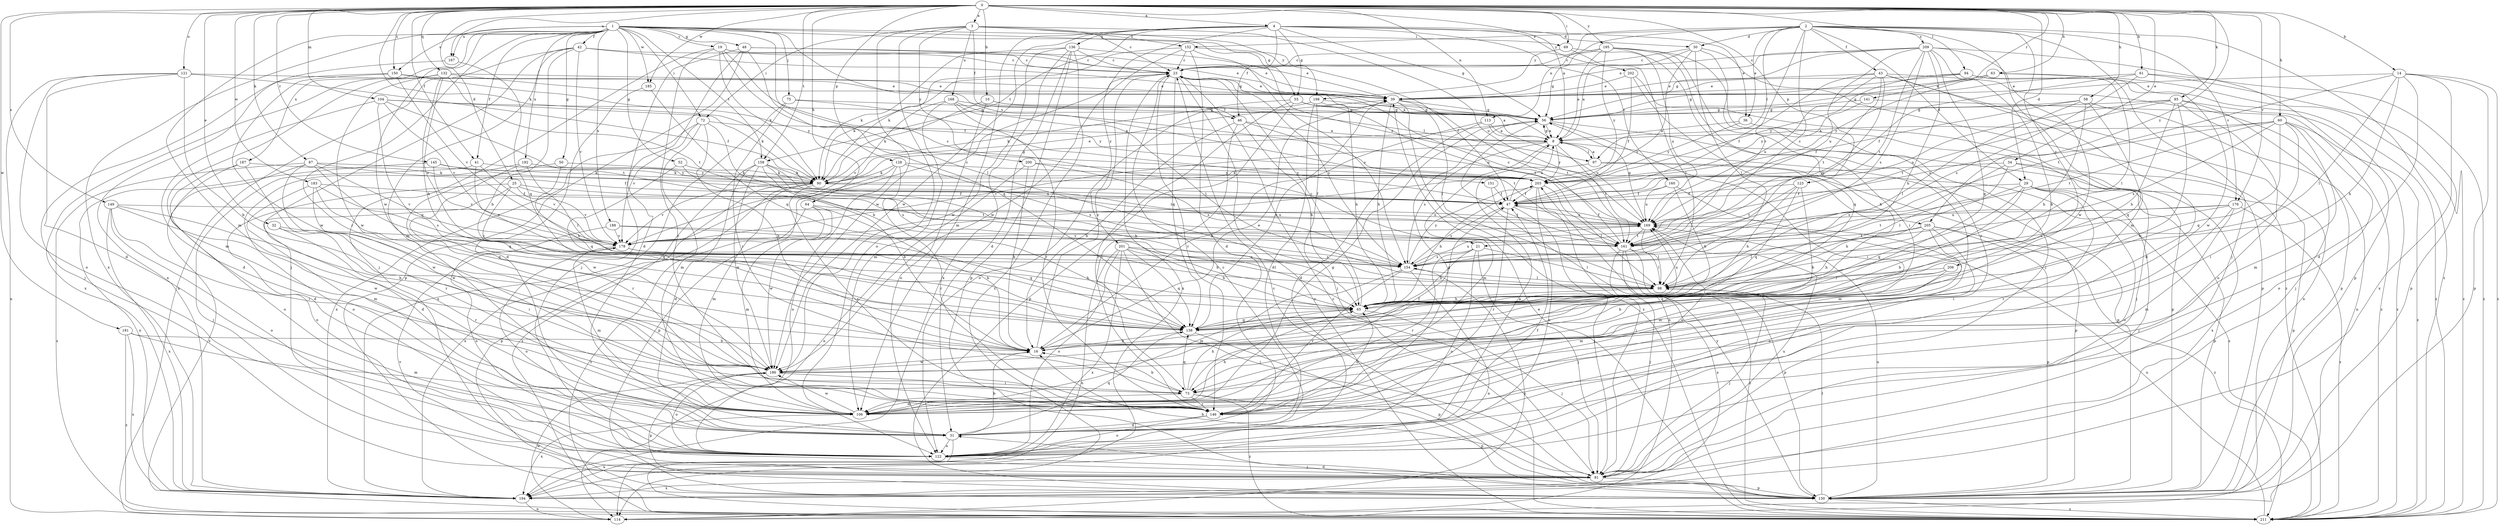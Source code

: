 strict digraph  {
0;
1;
2;
3;
4;
8;
10;
14;
16;
19;
21;
23;
25;
29;
30;
31;
32;
34;
36;
39;
41;
42;
43;
46;
47;
48;
50;
52;
55;
56;
58;
60;
61;
63;
64;
65;
69;
72;
73;
75;
81;
85;
87;
90;
94;
97;
98;
104;
106;
113;
114;
121;
122;
123;
128;
130;
132;
136;
138;
141;
145;
146;
149;
150;
151;
152;
154;
158;
160;
161;
167;
168;
169;
176;
178;
181;
183;
185;
186;
187;
188;
192;
194;
195;
198;
200;
201;
202;
203;
205;
206;
209;
211;
0 -> 3  [label=a];
0 -> 4  [label=a];
0 -> 8  [label=a];
0 -> 10  [label=b];
0 -> 14  [label=b];
0 -> 25  [label=d];
0 -> 29  [label=d];
0 -> 32  [label=e];
0 -> 34  [label=e];
0 -> 41  [label=f];
0 -> 58  [label=h];
0 -> 60  [label=h];
0 -> 61  [label=h];
0 -> 63  [label=h];
0 -> 64  [label=h];
0 -> 69  [label=i];
0 -> 85  [label=k];
0 -> 87  [label=k];
0 -> 90  [label=k];
0 -> 94  [label=l];
0 -> 104  [label=m];
0 -> 113  [label=n];
0 -> 121  [label=o];
0 -> 123  [label=p];
0 -> 128  [label=p];
0 -> 132  [label=q];
0 -> 141  [label=r];
0 -> 145  [label=r];
0 -> 149  [label=s];
0 -> 150  [label=s];
0 -> 158  [label=t];
0 -> 167  [label=u];
0 -> 176  [label=v];
0 -> 181  [label=w];
0 -> 183  [label=w];
0 -> 185  [label=w];
0 -> 195  [label=y];
0 -> 205  [label=z];
1 -> 19  [label=c];
1 -> 21  [label=c];
1 -> 41  [label=f];
1 -> 42  [label=f];
1 -> 48  [label=g];
1 -> 50  [label=g];
1 -> 52  [label=g];
1 -> 55  [label=g];
1 -> 69  [label=i];
1 -> 72  [label=i];
1 -> 75  [label=j];
1 -> 106  [label=m];
1 -> 146  [label=r];
1 -> 150  [label=s];
1 -> 151  [label=s];
1 -> 158  [label=t];
1 -> 167  [label=u];
1 -> 185  [label=w];
1 -> 186  [label=w];
1 -> 187  [label=x];
1 -> 188  [label=x];
1 -> 192  [label=x];
1 -> 194  [label=x];
1 -> 205  [label=z];
2 -> 21  [label=c];
2 -> 29  [label=d];
2 -> 30  [label=d];
2 -> 36  [label=e];
2 -> 43  [label=f];
2 -> 81  [label=j];
2 -> 97  [label=l];
2 -> 106  [label=m];
2 -> 113  [label=n];
2 -> 152  [label=s];
2 -> 176  [label=v];
2 -> 178  [label=v];
2 -> 198  [label=y];
2 -> 206  [label=z];
2 -> 209  [label=z];
2 -> 211  [label=z];
3 -> 23  [label=c];
3 -> 46  [label=f];
3 -> 72  [label=i];
3 -> 122  [label=o];
3 -> 152  [label=s];
3 -> 168  [label=u];
3 -> 169  [label=u];
3 -> 186  [label=w];
3 -> 198  [label=y];
3 -> 200  [label=y];
4 -> 30  [label=d];
4 -> 36  [label=e];
4 -> 46  [label=f];
4 -> 55  [label=g];
4 -> 56  [label=g];
4 -> 106  [label=m];
4 -> 136  [label=q];
4 -> 158  [label=t];
4 -> 160  [label=t];
4 -> 186  [label=w];
4 -> 201  [label=y];
4 -> 202  [label=y];
8 -> 56  [label=g];
8 -> 97  [label=l];
8 -> 106  [label=m];
8 -> 130  [label=p];
8 -> 154  [label=s];
8 -> 161  [label=t];
8 -> 178  [label=v];
8 -> 203  [label=y];
10 -> 46  [label=f];
10 -> 90  [label=k];
10 -> 97  [label=l];
10 -> 122  [label=o];
14 -> 31  [label=d];
14 -> 39  [label=e];
14 -> 65  [label=h];
14 -> 98  [label=l];
14 -> 130  [label=p];
14 -> 161  [label=t];
14 -> 194  [label=x];
14 -> 211  [label=z];
16 -> 23  [label=c];
16 -> 39  [label=e];
16 -> 186  [label=w];
19 -> 23  [label=c];
19 -> 39  [label=e];
19 -> 47  [label=f];
19 -> 81  [label=j];
19 -> 90  [label=k];
19 -> 98  [label=l];
19 -> 146  [label=r];
21 -> 65  [label=h];
21 -> 81  [label=j];
21 -> 98  [label=l];
21 -> 122  [label=o];
21 -> 146  [label=r];
21 -> 154  [label=s];
23 -> 39  [label=e];
23 -> 90  [label=k];
23 -> 138  [label=q];
23 -> 146  [label=r];
23 -> 154  [label=s];
23 -> 194  [label=x];
23 -> 211  [label=z];
25 -> 31  [label=d];
25 -> 47  [label=f];
25 -> 122  [label=o];
25 -> 138  [label=q];
25 -> 161  [label=t];
25 -> 178  [label=v];
29 -> 16  [label=b];
29 -> 47  [label=f];
29 -> 65  [label=h];
29 -> 81  [label=j];
29 -> 122  [label=o];
29 -> 130  [label=p];
29 -> 138  [label=q];
29 -> 146  [label=r];
30 -> 8  [label=a];
30 -> 23  [label=c];
30 -> 98  [label=l];
30 -> 146  [label=r];
30 -> 178  [label=v];
30 -> 211  [label=z];
31 -> 16  [label=b];
31 -> 122  [label=o];
31 -> 138  [label=q];
31 -> 194  [label=x];
32 -> 73  [label=i];
32 -> 146  [label=r];
32 -> 178  [label=v];
34 -> 98  [label=l];
34 -> 130  [label=p];
34 -> 154  [label=s];
34 -> 194  [label=x];
34 -> 203  [label=y];
36 -> 8  [label=a];
36 -> 81  [label=j];
36 -> 203  [label=y];
39 -> 56  [label=g];
39 -> 65  [label=h];
39 -> 98  [label=l];
39 -> 161  [label=t];
39 -> 211  [label=z];
41 -> 81  [label=j];
41 -> 154  [label=s];
41 -> 178  [label=v];
41 -> 203  [label=y];
42 -> 16  [label=b];
42 -> 23  [label=c];
42 -> 56  [label=g];
42 -> 81  [label=j];
42 -> 106  [label=m];
42 -> 114  [label=n];
42 -> 178  [label=v];
43 -> 31  [label=d];
43 -> 39  [label=e];
43 -> 47  [label=f];
43 -> 114  [label=n];
43 -> 130  [label=p];
43 -> 154  [label=s];
43 -> 161  [label=t];
43 -> 169  [label=u];
46 -> 8  [label=a];
46 -> 16  [label=b];
46 -> 65  [label=h];
46 -> 73  [label=i];
46 -> 161  [label=t];
47 -> 8  [label=a];
47 -> 81  [label=j];
47 -> 146  [label=r];
47 -> 154  [label=s];
47 -> 169  [label=u];
48 -> 23  [label=c];
48 -> 31  [label=d];
48 -> 39  [label=e];
48 -> 81  [label=j];
48 -> 130  [label=p];
48 -> 138  [label=q];
50 -> 65  [label=h];
50 -> 90  [label=k];
50 -> 146  [label=r];
52 -> 90  [label=k];
52 -> 138  [label=q];
52 -> 154  [label=s];
55 -> 8  [label=a];
55 -> 56  [label=g];
55 -> 122  [label=o];
55 -> 130  [label=p];
55 -> 146  [label=r];
55 -> 161  [label=t];
56 -> 8  [label=a];
56 -> 73  [label=i];
56 -> 114  [label=n];
56 -> 130  [label=p];
58 -> 47  [label=f];
58 -> 56  [label=g];
58 -> 65  [label=h];
58 -> 98  [label=l];
58 -> 114  [label=n];
58 -> 138  [label=q];
60 -> 8  [label=a];
60 -> 73  [label=i];
60 -> 106  [label=m];
60 -> 122  [label=o];
60 -> 138  [label=q];
60 -> 154  [label=s];
60 -> 161  [label=t];
60 -> 169  [label=u];
60 -> 211  [label=z];
61 -> 39  [label=e];
61 -> 47  [label=f];
61 -> 130  [label=p];
61 -> 154  [label=s];
61 -> 211  [label=z];
63 -> 39  [label=e];
63 -> 56  [label=g];
63 -> 98  [label=l];
63 -> 203  [label=y];
63 -> 211  [label=z];
64 -> 16  [label=b];
64 -> 106  [label=m];
64 -> 169  [label=u];
64 -> 186  [label=w];
64 -> 211  [label=z];
65 -> 23  [label=c];
65 -> 81  [label=j];
65 -> 138  [label=q];
65 -> 169  [label=u];
69 -> 23  [label=c];
69 -> 73  [label=i];
69 -> 98  [label=l];
72 -> 8  [label=a];
72 -> 16  [label=b];
72 -> 65  [label=h];
72 -> 106  [label=m];
72 -> 178  [label=v];
72 -> 194  [label=x];
73 -> 16  [label=b];
73 -> 47  [label=f];
73 -> 65  [label=h];
73 -> 106  [label=m];
73 -> 130  [label=p];
73 -> 138  [label=q];
73 -> 146  [label=r];
73 -> 211  [label=z];
75 -> 56  [label=g];
75 -> 73  [label=i];
75 -> 194  [label=x];
75 -> 203  [label=y];
81 -> 16  [label=b];
81 -> 130  [label=p];
81 -> 169  [label=u];
81 -> 178  [label=v];
81 -> 194  [label=x];
85 -> 56  [label=g];
85 -> 65  [label=h];
85 -> 81  [label=j];
85 -> 122  [label=o];
85 -> 161  [label=t];
85 -> 169  [label=u];
85 -> 186  [label=w];
85 -> 211  [label=z];
87 -> 31  [label=d];
87 -> 47  [label=f];
87 -> 90  [label=k];
87 -> 138  [label=q];
87 -> 178  [label=v];
87 -> 186  [label=w];
87 -> 211  [label=z];
90 -> 39  [label=e];
90 -> 47  [label=f];
90 -> 56  [label=g];
90 -> 106  [label=m];
90 -> 130  [label=p];
90 -> 146  [label=r];
90 -> 178  [label=v];
90 -> 194  [label=x];
94 -> 39  [label=e];
94 -> 56  [label=g];
94 -> 186  [label=w];
94 -> 203  [label=y];
94 -> 211  [label=z];
97 -> 8  [label=a];
97 -> 90  [label=k];
97 -> 130  [label=p];
97 -> 211  [label=z];
98 -> 65  [label=h];
98 -> 81  [label=j];
104 -> 31  [label=d];
104 -> 56  [label=g];
104 -> 90  [label=k];
104 -> 138  [label=q];
104 -> 161  [label=t];
104 -> 178  [label=v];
106 -> 56  [label=g];
106 -> 65  [label=h];
106 -> 186  [label=w];
106 -> 194  [label=x];
113 -> 8  [label=a];
113 -> 16  [label=b];
113 -> 31  [label=d];
113 -> 169  [label=u];
114 -> 154  [label=s];
114 -> 186  [label=w];
121 -> 16  [label=b];
121 -> 31  [label=d];
121 -> 39  [label=e];
121 -> 47  [label=f];
121 -> 114  [label=n];
121 -> 122  [label=o];
122 -> 8  [label=a];
122 -> 23  [label=c];
122 -> 47  [label=f];
122 -> 81  [label=j];
123 -> 16  [label=b];
123 -> 47  [label=f];
123 -> 65  [label=h];
123 -> 138  [label=q];
123 -> 161  [label=t];
128 -> 90  [label=k];
128 -> 122  [label=o];
128 -> 130  [label=p];
128 -> 146  [label=r];
128 -> 154  [label=s];
128 -> 203  [label=y];
130 -> 23  [label=c];
130 -> 31  [label=d];
130 -> 98  [label=l];
130 -> 169  [label=u];
130 -> 203  [label=y];
130 -> 211  [label=z];
132 -> 8  [label=a];
132 -> 39  [label=e];
132 -> 65  [label=h];
132 -> 106  [label=m];
132 -> 154  [label=s];
132 -> 161  [label=t];
132 -> 186  [label=w];
132 -> 194  [label=x];
136 -> 23  [label=c];
136 -> 31  [label=d];
136 -> 39  [label=e];
136 -> 90  [label=k];
136 -> 130  [label=p];
136 -> 186  [label=w];
136 -> 194  [label=x];
136 -> 211  [label=z];
138 -> 16  [label=b];
138 -> 39  [label=e];
138 -> 130  [label=p];
141 -> 56  [label=g];
141 -> 203  [label=y];
141 -> 211  [label=z];
145 -> 90  [label=k];
145 -> 169  [label=u];
145 -> 178  [label=v];
145 -> 194  [label=x];
146 -> 31  [label=d];
146 -> 56  [label=g];
146 -> 65  [label=h];
146 -> 122  [label=o];
146 -> 169  [label=u];
149 -> 16  [label=b];
149 -> 73  [label=i];
149 -> 122  [label=o];
149 -> 169  [label=u];
149 -> 186  [label=w];
149 -> 194  [label=x];
150 -> 39  [label=e];
150 -> 81  [label=j];
150 -> 178  [label=v];
150 -> 186  [label=w];
150 -> 203  [label=y];
151 -> 47  [label=f];
151 -> 161  [label=t];
152 -> 23  [label=c];
152 -> 31  [label=d];
152 -> 47  [label=f];
152 -> 90  [label=k];
152 -> 154  [label=s];
152 -> 186  [label=w];
154 -> 98  [label=l];
154 -> 106  [label=m];
154 -> 114  [label=n];
154 -> 146  [label=r];
154 -> 169  [label=u];
154 -> 203  [label=y];
158 -> 16  [label=b];
158 -> 31  [label=d];
158 -> 65  [label=h];
158 -> 90  [label=k];
158 -> 161  [label=t];
158 -> 186  [label=w];
158 -> 211  [label=z];
160 -> 47  [label=f];
160 -> 65  [label=h];
160 -> 106  [label=m];
160 -> 169  [label=u];
161 -> 23  [label=c];
161 -> 81  [label=j];
161 -> 98  [label=l];
161 -> 130  [label=p];
161 -> 194  [label=x];
161 -> 211  [label=z];
167 -> 138  [label=q];
167 -> 194  [label=x];
168 -> 56  [label=g];
168 -> 98  [label=l];
168 -> 106  [label=m];
168 -> 146  [label=r];
168 -> 169  [label=u];
168 -> 178  [label=v];
169 -> 47  [label=f];
169 -> 56  [label=g];
169 -> 98  [label=l];
169 -> 161  [label=t];
169 -> 178  [label=v];
176 -> 73  [label=i];
176 -> 106  [label=m];
176 -> 154  [label=s];
176 -> 161  [label=t];
176 -> 169  [label=u];
176 -> 211  [label=z];
178 -> 23  [label=c];
178 -> 65  [label=h];
178 -> 106  [label=m];
178 -> 122  [label=o];
178 -> 154  [label=s];
181 -> 16  [label=b];
181 -> 106  [label=m];
181 -> 194  [label=x];
181 -> 211  [label=z];
183 -> 47  [label=f];
183 -> 106  [label=m];
183 -> 138  [label=q];
183 -> 154  [label=s];
183 -> 186  [label=w];
185 -> 31  [label=d];
185 -> 138  [label=q];
186 -> 73  [label=i];
186 -> 122  [label=o];
186 -> 130  [label=p];
187 -> 90  [label=k];
187 -> 122  [label=o];
187 -> 146  [label=r];
187 -> 211  [label=z];
188 -> 65  [label=h];
188 -> 122  [label=o];
188 -> 138  [label=q];
188 -> 178  [label=v];
192 -> 98  [label=l];
192 -> 122  [label=o];
192 -> 186  [label=w];
192 -> 203  [label=y];
194 -> 114  [label=n];
195 -> 8  [label=a];
195 -> 16  [label=b];
195 -> 23  [label=c];
195 -> 56  [label=g];
195 -> 81  [label=j];
195 -> 146  [label=r];
195 -> 169  [label=u];
195 -> 203  [label=y];
198 -> 31  [label=d];
198 -> 56  [label=g];
198 -> 65  [label=h];
198 -> 81  [label=j];
198 -> 90  [label=k];
200 -> 16  [label=b];
200 -> 114  [label=n];
200 -> 154  [label=s];
200 -> 203  [label=y];
201 -> 65  [label=h];
201 -> 81  [label=j];
201 -> 98  [label=l];
201 -> 114  [label=n];
201 -> 122  [label=o];
201 -> 138  [label=q];
201 -> 154  [label=s];
201 -> 194  [label=x];
202 -> 39  [label=e];
202 -> 47  [label=f];
202 -> 130  [label=p];
202 -> 138  [label=q];
203 -> 47  [label=f];
203 -> 65  [label=h];
203 -> 81  [label=j];
203 -> 98  [label=l];
203 -> 122  [label=o];
205 -> 65  [label=h];
205 -> 98  [label=l];
205 -> 106  [label=m];
205 -> 122  [label=o];
205 -> 130  [label=p];
205 -> 161  [label=t];
205 -> 211  [label=z];
206 -> 16  [label=b];
206 -> 98  [label=l];
206 -> 106  [label=m];
206 -> 138  [label=q];
209 -> 16  [label=b];
209 -> 23  [label=c];
209 -> 39  [label=e];
209 -> 56  [label=g];
209 -> 65  [label=h];
209 -> 130  [label=p];
209 -> 138  [label=q];
209 -> 154  [label=s];
209 -> 161  [label=t];
209 -> 169  [label=u];
209 -> 186  [label=w];
211 -> 23  [label=c];
211 -> 39  [label=e];
211 -> 169  [label=u];
}
